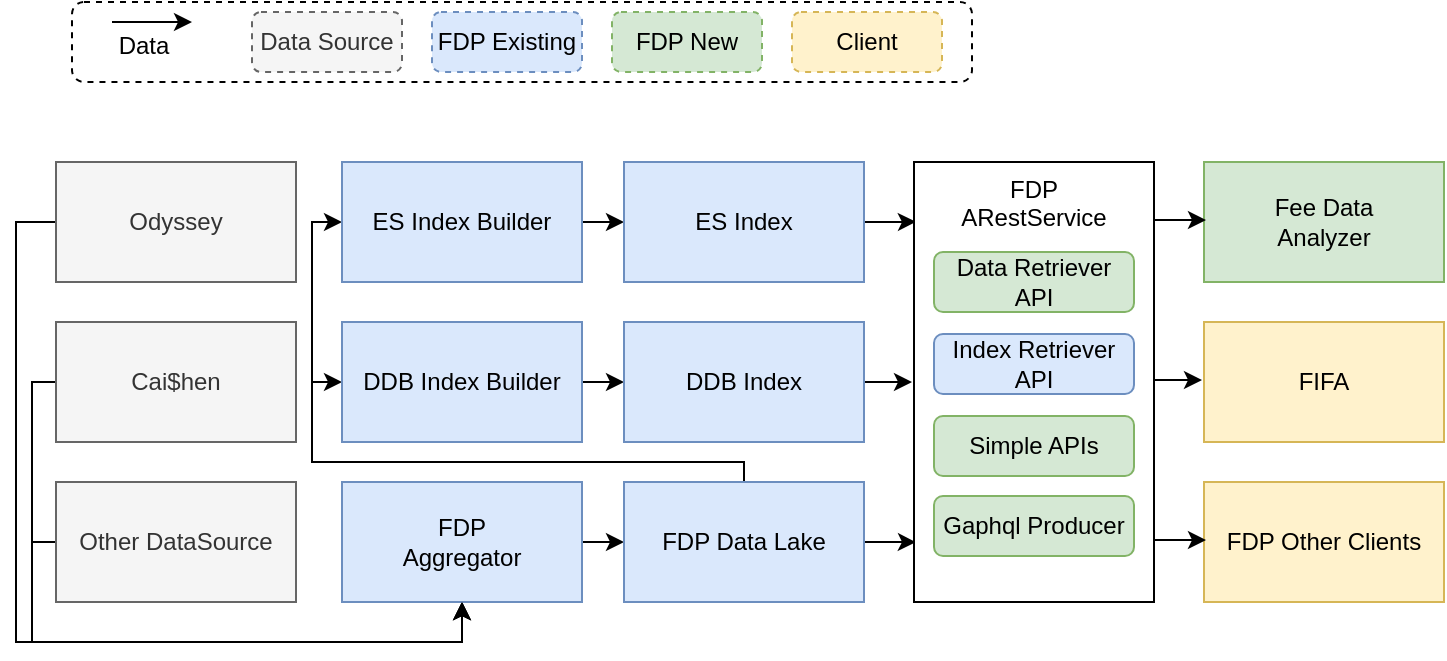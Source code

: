 <mxfile version="16.6.6" type="github">
  <diagram id="0Xl3_Vg21m-oS7nSwl57" name="Page-1">
    <mxGraphModel dx="1213" dy="728" grid="1" gridSize="10" guides="1" tooltips="1" connect="1" arrows="1" fold="1" page="1" pageScale="1" pageWidth="850" pageHeight="1100" math="0" shadow="0">
      <root>
        <mxCell id="0" />
        <mxCell id="1" parent="0" />
        <mxCell id="a7YTL6VyCZSgpKtwDbg1-42" style="edgeStyle=orthogonalEdgeStyle;rounded=0;orthogonalLoop=1;jettySize=auto;html=1;exitX=0;exitY=0.5;exitDx=0;exitDy=0;entryX=0.5;entryY=1;entryDx=0;entryDy=0;" parent="1" source="a7YTL6VyCZSgpKtwDbg1-1" target="a7YTL6VyCZSgpKtwDbg1-3" edge="1">
          <mxGeometry relative="1" as="geometry" />
        </mxCell>
        <mxCell id="a7YTL6VyCZSgpKtwDbg1-1" value="Odyssey " style="rounded=0;whiteSpace=wrap;html=1;fillColor=#f5f5f5;fontColor=#333333;strokeColor=#666666;" parent="1" vertex="1">
          <mxGeometry x="282" y="580" width="120" height="60" as="geometry" />
        </mxCell>
        <mxCell id="a7YTL6VyCZSgpKtwDbg1-44" style="edgeStyle=orthogonalEdgeStyle;rounded=0;orthogonalLoop=1;jettySize=auto;html=1;entryX=0.5;entryY=1;entryDx=0;entryDy=0;" parent="1" source="a7YTL6VyCZSgpKtwDbg1-2" target="a7YTL6VyCZSgpKtwDbg1-3" edge="1">
          <mxGeometry relative="1" as="geometry">
            <Array as="points">
              <mxPoint x="270" y="690" />
              <mxPoint x="270" y="820" />
              <mxPoint x="485" y="820" />
            </Array>
          </mxGeometry>
        </mxCell>
        <mxCell id="a7YTL6VyCZSgpKtwDbg1-2" value="Cai$hen" style="rounded=0;whiteSpace=wrap;html=1;fillColor=#f5f5f5;fontColor=#333333;strokeColor=#666666;" parent="1" vertex="1">
          <mxGeometry x="282" y="660" width="120" height="60" as="geometry" />
        </mxCell>
        <mxCell id="a7YTL6VyCZSgpKtwDbg1-51" value="" style="edgeStyle=orthogonalEdgeStyle;rounded=0;orthogonalLoop=1;jettySize=auto;html=1;" parent="1" source="a7YTL6VyCZSgpKtwDbg1-3" target="a7YTL6VyCZSgpKtwDbg1-8" edge="1">
          <mxGeometry relative="1" as="geometry" />
        </mxCell>
        <mxCell id="a7YTL6VyCZSgpKtwDbg1-3" value="FDP&lt;br&gt;Aggregator" style="rounded=0;whiteSpace=wrap;html=1;fillColor=#dae8fc;strokeColor=#6c8ebf;" parent="1" vertex="1">
          <mxGeometry x="425" y="740" width="120" height="60" as="geometry" />
        </mxCell>
        <mxCell id="a7YTL6VyCZSgpKtwDbg1-45" style="edgeStyle=orthogonalEdgeStyle;rounded=0;orthogonalLoop=1;jettySize=auto;html=1;entryX=0.5;entryY=1;entryDx=0;entryDy=0;" parent="1" source="a7YTL6VyCZSgpKtwDbg1-6" target="a7YTL6VyCZSgpKtwDbg1-3" edge="1">
          <mxGeometry relative="1" as="geometry">
            <Array as="points">
              <mxPoint x="270" y="770" />
              <mxPoint x="270" y="820" />
              <mxPoint x="485" y="820" />
            </Array>
          </mxGeometry>
        </mxCell>
        <mxCell id="a7YTL6VyCZSgpKtwDbg1-6" value="Other DataSource" style="rounded=0;whiteSpace=wrap;html=1;fillColor=#f5f5f5;fontColor=#333333;strokeColor=#666666;" parent="1" vertex="1">
          <mxGeometry x="282" y="740" width="120" height="60" as="geometry" />
        </mxCell>
        <mxCell id="a7YTL6VyCZSgpKtwDbg1-52" style="edgeStyle=orthogonalEdgeStyle;rounded=0;orthogonalLoop=1;jettySize=auto;html=1;entryX=0;entryY=0.5;entryDx=0;entryDy=0;" parent="1" source="a7YTL6VyCZSgpKtwDbg1-8" target="a7YTL6VyCZSgpKtwDbg1-10" edge="1">
          <mxGeometry relative="1" as="geometry">
            <Array as="points">
              <mxPoint x="626" y="730" />
              <mxPoint x="410" y="730" />
              <mxPoint x="410" y="690" />
            </Array>
          </mxGeometry>
        </mxCell>
        <mxCell id="a7YTL6VyCZSgpKtwDbg1-53" style="edgeStyle=orthogonalEdgeStyle;rounded=0;orthogonalLoop=1;jettySize=auto;html=1;entryX=0;entryY=0.5;entryDx=0;entryDy=0;" parent="1" source="a7YTL6VyCZSgpKtwDbg1-8" target="a7YTL6VyCZSgpKtwDbg1-9" edge="1">
          <mxGeometry relative="1" as="geometry">
            <Array as="points">
              <mxPoint x="626" y="730" />
              <mxPoint x="410" y="730" />
              <mxPoint x="410" y="610" />
            </Array>
          </mxGeometry>
        </mxCell>
        <mxCell id="a7YTL6VyCZSgpKtwDbg1-64" style="edgeStyle=orthogonalEdgeStyle;rounded=0;orthogonalLoop=1;jettySize=auto;html=1;entryX=0.008;entryY=0.864;entryDx=0;entryDy=0;entryPerimeter=0;" parent="1" source="a7YTL6VyCZSgpKtwDbg1-8" target="a7YTL6VyCZSgpKtwDbg1-13" edge="1">
          <mxGeometry relative="1" as="geometry" />
        </mxCell>
        <mxCell id="a7YTL6VyCZSgpKtwDbg1-8" value="FDP Data Lake" style="rounded=0;whiteSpace=wrap;html=1;fillColor=#dae8fc;strokeColor=#6c8ebf;" parent="1" vertex="1">
          <mxGeometry x="566" y="740" width="120" height="60" as="geometry" />
        </mxCell>
        <mxCell id="a7YTL6VyCZSgpKtwDbg1-49" style="edgeStyle=orthogonalEdgeStyle;rounded=0;orthogonalLoop=1;jettySize=auto;html=1;exitX=1;exitY=0.5;exitDx=0;exitDy=0;entryX=0;entryY=0.5;entryDx=0;entryDy=0;" parent="1" source="a7YTL6VyCZSgpKtwDbg1-9" target="a7YTL6VyCZSgpKtwDbg1-11" edge="1">
          <mxGeometry relative="1" as="geometry" />
        </mxCell>
        <mxCell id="a7YTL6VyCZSgpKtwDbg1-9" value="ES Index Builder" style="rounded=0;whiteSpace=wrap;html=1;fillColor=#dae8fc;strokeColor=#6c8ebf;" parent="1" vertex="1">
          <mxGeometry x="425" y="580" width="120" height="60" as="geometry" />
        </mxCell>
        <mxCell id="a7YTL6VyCZSgpKtwDbg1-50" value="" style="edgeStyle=orthogonalEdgeStyle;rounded=0;orthogonalLoop=1;jettySize=auto;html=1;" parent="1" source="a7YTL6VyCZSgpKtwDbg1-10" target="a7YTL6VyCZSgpKtwDbg1-12" edge="1">
          <mxGeometry relative="1" as="geometry" />
        </mxCell>
        <mxCell id="a7YTL6VyCZSgpKtwDbg1-10" value="DDB Index Builder" style="rounded=0;whiteSpace=wrap;html=1;fillColor=#dae8fc;strokeColor=#6c8ebf;" parent="1" vertex="1">
          <mxGeometry x="425" y="660" width="120" height="60" as="geometry" />
        </mxCell>
        <mxCell id="a7YTL6VyCZSgpKtwDbg1-66" style="edgeStyle=orthogonalEdgeStyle;rounded=0;orthogonalLoop=1;jettySize=auto;html=1;entryX=0.008;entryY=0.136;entryDx=0;entryDy=0;entryPerimeter=0;" parent="1" source="a7YTL6VyCZSgpKtwDbg1-11" target="a7YTL6VyCZSgpKtwDbg1-13" edge="1">
          <mxGeometry relative="1" as="geometry" />
        </mxCell>
        <mxCell id="a7YTL6VyCZSgpKtwDbg1-11" value="ES Index" style="rounded=0;whiteSpace=wrap;html=1;fillColor=#dae8fc;strokeColor=#6c8ebf;" parent="1" vertex="1">
          <mxGeometry x="566" y="580" width="120" height="60" as="geometry" />
        </mxCell>
        <mxCell id="a7YTL6VyCZSgpKtwDbg1-62" style="edgeStyle=orthogonalEdgeStyle;rounded=0;orthogonalLoop=1;jettySize=auto;html=1;" parent="1" source="a7YTL6VyCZSgpKtwDbg1-12" edge="1">
          <mxGeometry relative="1" as="geometry">
            <mxPoint x="710" y="690" as="targetPoint" />
          </mxGeometry>
        </mxCell>
        <mxCell id="a7YTL6VyCZSgpKtwDbg1-12" value="DDB Index" style="rounded=0;whiteSpace=wrap;html=1;fillColor=#dae8fc;strokeColor=#6c8ebf;" parent="1" vertex="1">
          <mxGeometry x="566" y="660" width="120" height="60" as="geometry" />
        </mxCell>
        <mxCell id="a7YTL6VyCZSgpKtwDbg1-13" value="&lt;div align=&quot;center&quot;&gt;FDP&lt;br&gt;ARestService&lt;/div&gt;" style="rounded=0;whiteSpace=wrap;html=1;align=center;verticalAlign=top;" parent="1" vertex="1">
          <mxGeometry x="711" y="580" width="120" height="220" as="geometry" />
        </mxCell>
        <mxCell id="a7YTL6VyCZSgpKtwDbg1-15" value="Fee Data &lt;span class=&quot;op_dict3_font24 op_dict3_marginRight c-gap-right&quot;&gt;&lt;br&gt;Analyzer&lt;/span&gt;" style="rounded=0;whiteSpace=wrap;html=1;fillColor=#d5e8d4;strokeColor=#82b366;" parent="1" vertex="1">
          <mxGeometry x="856" y="580" width="120" height="60" as="geometry" />
        </mxCell>
        <mxCell id="a7YTL6VyCZSgpKtwDbg1-17" value="Data &lt;span class=&quot;yKMVIe&quot;&gt;Retriever&lt;/span&gt; API" style="rounded=1;whiteSpace=wrap;html=1;fillColor=#d5e8d4;strokeColor=#82b366;" parent="1" vertex="1">
          <mxGeometry x="721" y="625" width="100" height="30" as="geometry" />
        </mxCell>
        <mxCell id="a7YTL6VyCZSgpKtwDbg1-18" value="Index &lt;span class=&quot;yKMVIe&quot;&gt;Retriever&lt;/span&gt; API" style="rounded=1;whiteSpace=wrap;html=1;fillColor=#dae8fc;strokeColor=#6c8ebf;" parent="1" vertex="1">
          <mxGeometry x="721" y="666" width="100" height="30" as="geometry" />
        </mxCell>
        <mxCell id="a7YTL6VyCZSgpKtwDbg1-23" value="FIFA " style="rounded=0;whiteSpace=wrap;html=1;fillColor=#fff2cc;strokeColor=#d6b656;" parent="1" vertex="1">
          <mxGeometry x="856" y="660" width="120" height="60" as="geometry" />
        </mxCell>
        <mxCell id="a7YTL6VyCZSgpKtwDbg1-24" value="Simple APIs" style="rounded=1;whiteSpace=wrap;html=1;fillColor=#d5e8d4;strokeColor=#82b366;" parent="1" vertex="1">
          <mxGeometry x="721" y="707" width="100" height="30" as="geometry" />
        </mxCell>
        <mxCell id="a7YTL6VyCZSgpKtwDbg1-25" value="Gaphql Producer" style="rounded=1;whiteSpace=wrap;html=1;fillColor=#d5e8d4;strokeColor=#82b366;" parent="1" vertex="1">
          <mxGeometry x="721" y="747" width="100" height="30" as="geometry" />
        </mxCell>
        <mxCell id="a7YTL6VyCZSgpKtwDbg1-28" value="FDP Other Clients" style="rounded=0;whiteSpace=wrap;html=1;fillColor=#fff2cc;strokeColor=#d6b656;" parent="1" vertex="1">
          <mxGeometry x="856" y="740" width="120" height="60" as="geometry" />
        </mxCell>
        <mxCell id="a7YTL6VyCZSgpKtwDbg1-31" value="" style="rounded=1;whiteSpace=wrap;html=1;dashed=1;" parent="1" vertex="1">
          <mxGeometry x="290" y="500" width="450" height="40" as="geometry" />
        </mxCell>
        <mxCell id="a7YTL6VyCZSgpKtwDbg1-33" value="" style="endArrow=classic;html=1;rounded=0;" parent="1" edge="1">
          <mxGeometry width="50" height="50" relative="1" as="geometry">
            <mxPoint x="310" y="510" as="sourcePoint" />
            <mxPoint x="350" y="510" as="targetPoint" />
          </mxGeometry>
        </mxCell>
        <mxCell id="a7YTL6VyCZSgpKtwDbg1-35" value="Data" style="text;html=1;strokeColor=none;fillColor=none;align=center;verticalAlign=middle;whiteSpace=wrap;rounded=0;dashed=1;" parent="1" vertex="1">
          <mxGeometry x="296" y="507" width="60" height="30" as="geometry" />
        </mxCell>
        <mxCell id="a7YTL6VyCZSgpKtwDbg1-37" value="Data Source" style="rounded=1;whiteSpace=wrap;html=1;dashed=1;fillColor=#f5f5f5;fontColor=#333333;strokeColor=#666666;" parent="1" vertex="1">
          <mxGeometry x="380" y="505" width="75" height="30" as="geometry" />
        </mxCell>
        <mxCell id="a7YTL6VyCZSgpKtwDbg1-38" value="FDP Existing" style="rounded=1;whiteSpace=wrap;html=1;dashed=1;fillColor=#dae8fc;strokeColor=#6c8ebf;" parent="1" vertex="1">
          <mxGeometry x="470" y="505" width="75" height="30" as="geometry" />
        </mxCell>
        <mxCell id="a7YTL6VyCZSgpKtwDbg1-39" value="FDP New" style="rounded=1;whiteSpace=wrap;html=1;dashed=1;fillColor=#d5e8d4;strokeColor=#82b366;" parent="1" vertex="1">
          <mxGeometry x="560" y="505" width="75" height="30" as="geometry" />
        </mxCell>
        <mxCell id="a7YTL6VyCZSgpKtwDbg1-40" value="Client" style="rounded=1;whiteSpace=wrap;html=1;dashed=1;fillColor=#fff2cc;strokeColor=#d6b656;" parent="1" vertex="1">
          <mxGeometry x="650" y="505" width="75" height="30" as="geometry" />
        </mxCell>
        <mxCell id="6Nss3UZHXCAqkXAT-bls-1" style="edgeStyle=orthogonalEdgeStyle;rounded=0;orthogonalLoop=1;jettySize=auto;html=1;entryX=0.008;entryY=0.864;entryDx=0;entryDy=0;entryPerimeter=0;" parent="1" edge="1">
          <mxGeometry relative="1" as="geometry">
            <mxPoint x="831" y="769" as="sourcePoint" />
            <mxPoint x="856.96" y="769.08" as="targetPoint" />
          </mxGeometry>
        </mxCell>
        <mxCell id="6Nss3UZHXCAqkXAT-bls-2" style="edgeStyle=orthogonalEdgeStyle;rounded=0;orthogonalLoop=1;jettySize=auto;html=1;entryX=0.008;entryY=0.136;entryDx=0;entryDy=0;entryPerimeter=0;" parent="1" edge="1">
          <mxGeometry relative="1" as="geometry">
            <mxPoint x="831" y="609" as="sourcePoint" />
            <mxPoint x="856.96" y="608.92" as="targetPoint" />
          </mxGeometry>
        </mxCell>
        <mxCell id="6Nss3UZHXCAqkXAT-bls-3" style="edgeStyle=orthogonalEdgeStyle;rounded=0;orthogonalLoop=1;jettySize=auto;html=1;" parent="1" edge="1">
          <mxGeometry relative="1" as="geometry">
            <mxPoint x="855" y="689" as="targetPoint" />
            <mxPoint x="831" y="689" as="sourcePoint" />
          </mxGeometry>
        </mxCell>
      </root>
    </mxGraphModel>
  </diagram>
</mxfile>
